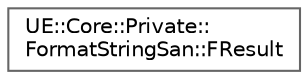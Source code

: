 digraph "Graphical Class Hierarchy"
{
 // INTERACTIVE_SVG=YES
 // LATEX_PDF_SIZE
  bgcolor="transparent";
  edge [fontname=Helvetica,fontsize=10,labelfontname=Helvetica,labelfontsize=10];
  node [fontname=Helvetica,fontsize=10,shape=box,height=0.2,width=0.4];
  rankdir="LR";
  Node0 [id="Node000000",label="UE::Core::Private::\lFormatStringSan::FResult",height=0.2,width=0.4,color="grey40", fillcolor="white", style="filled",URL="$d0/d87/structUE_1_1Core_1_1Private_1_1FormatStringSan_1_1FResult.html",tooltip=" "];
}
